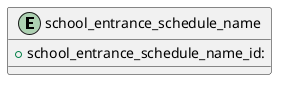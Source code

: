 @startuml

entity "school_entrance_schedule_name" {
    + school_entrance_schedule_name_id:
}

@enduml
